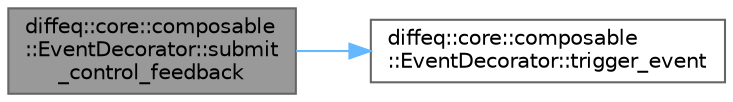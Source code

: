 digraph "diffeq::core::composable::EventDecorator::submit_control_feedback"
{
 // LATEX_PDF_SIZE
  bgcolor="transparent";
  edge [fontname=Helvetica,fontsize=10,labelfontname=Helvetica,labelfontsize=10];
  node [fontname=Helvetica,fontsize=10,shape=box,height=0.2,width=0.4];
  rankdir="LR";
  Node1 [id="Node000001",label="diffeq::core::composable\l::EventDecorator::submit\l_control_feedback",height=0.2,width=0.4,color="gray40", fillcolor="grey60", style="filled", fontcolor="black",tooltip="Submit control feedback."];
  Node1 -> Node2 [id="edge1_Node000001_Node000002",color="steelblue1",style="solid",tooltip=" "];
  Node2 [id="Node000002",label="diffeq::core::composable\l::EventDecorator::trigger_event",height=0.2,width=0.4,color="grey40", fillcolor="white", style="filled",URL="$classdiffeq_1_1core_1_1composable_1_1_event_decorator.html#a3c3edbc4ef070333c094f81739c66931",tooltip="Trigger custom event."];
}
